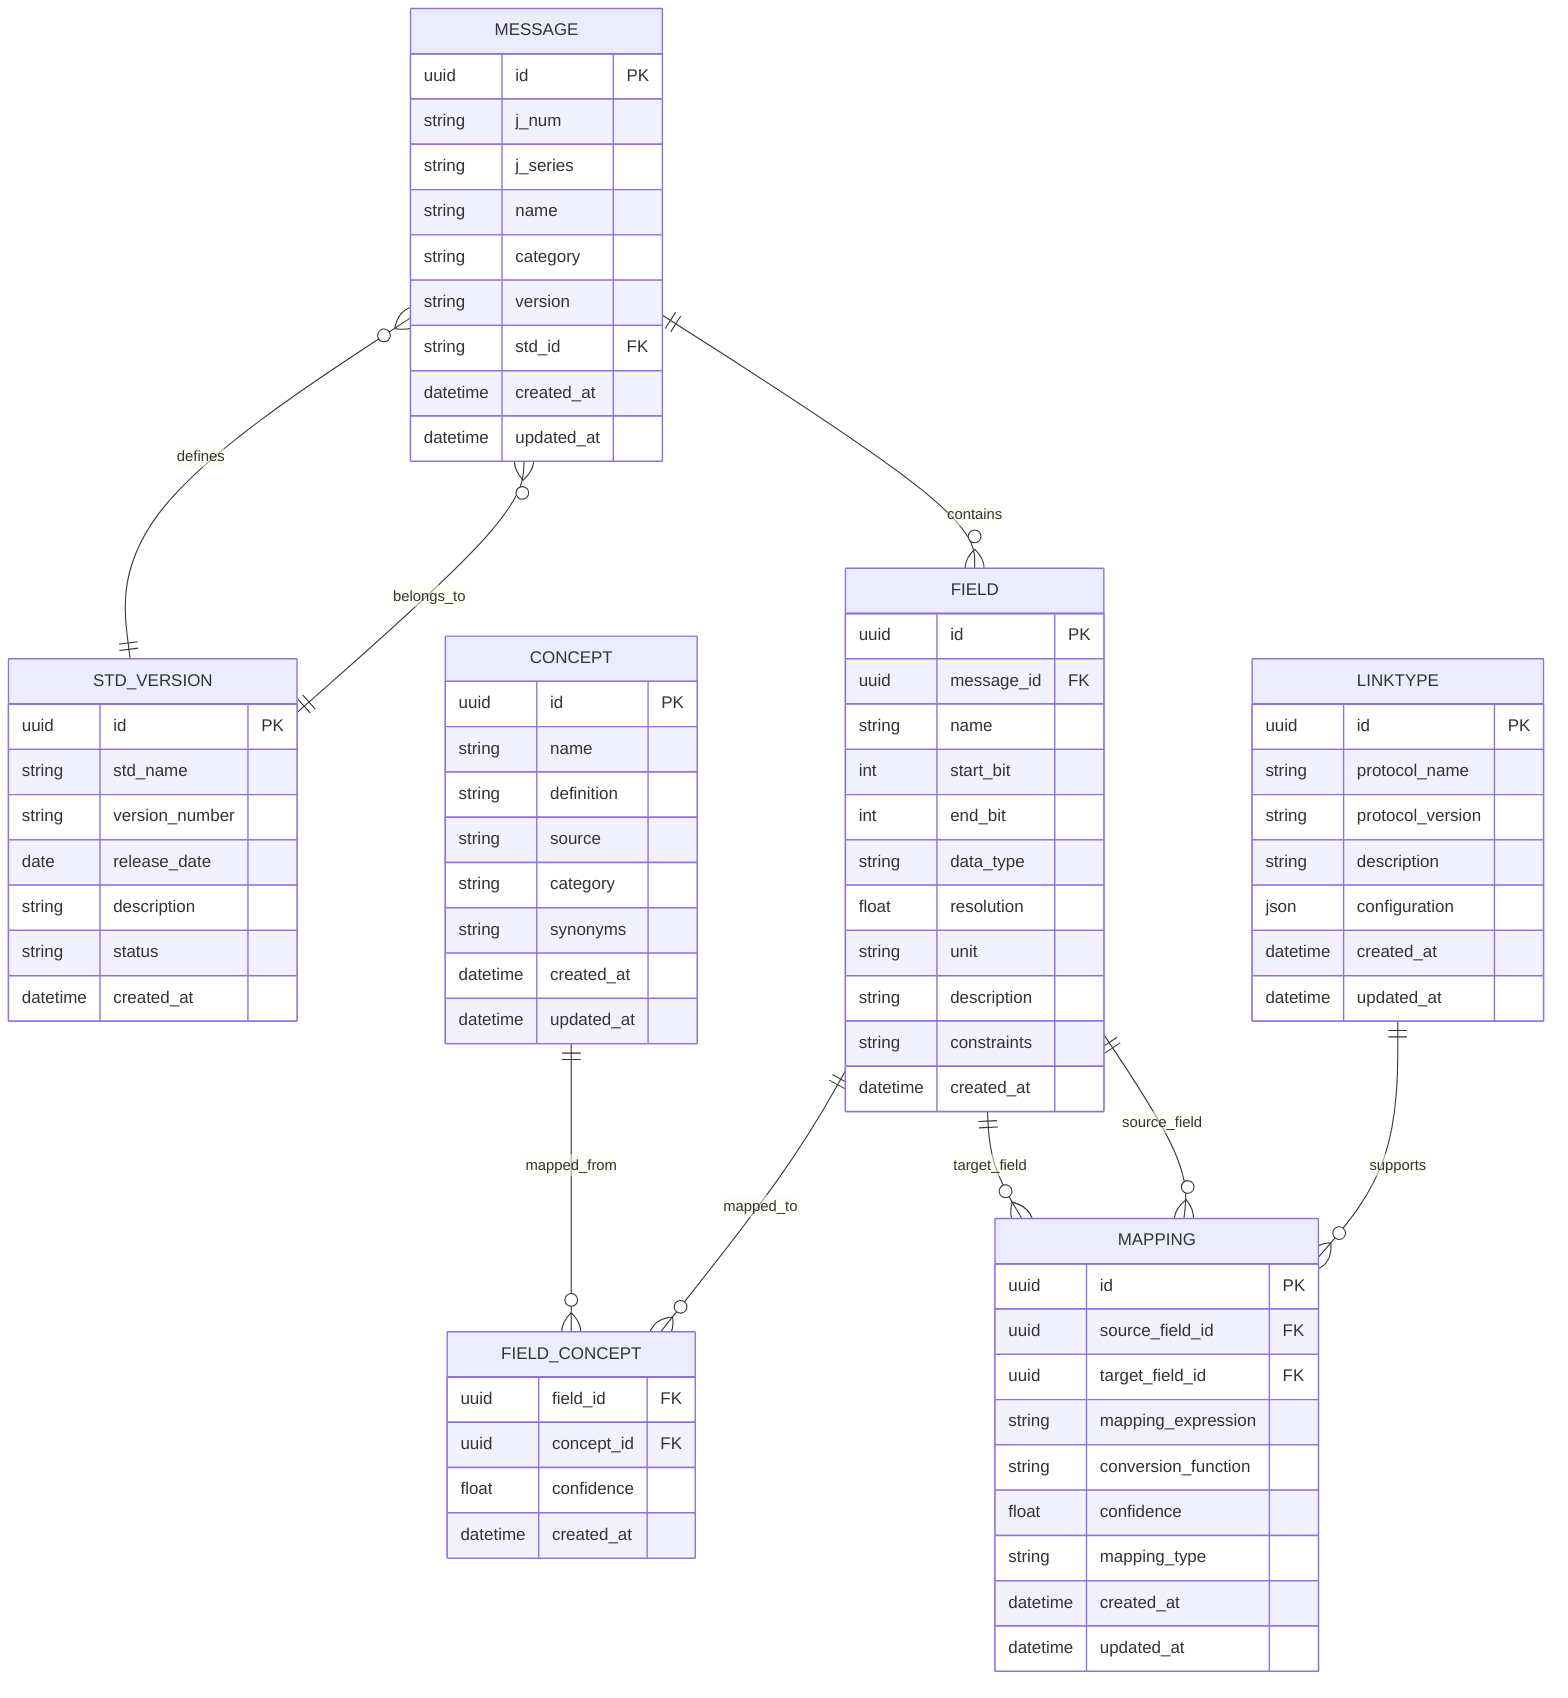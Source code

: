 erDiagram
    MESSAGE {
        uuid id PK
        string j_num
        string j_series
        string name
        string category
        string version
        string std_id FK
        datetime created_at
        datetime updated_at
    }
    
    FIELD {
        uuid id PK
        uuid message_id FK
        string name
        int start_bit
        int end_bit
        string data_type
        float resolution
        string unit
        string description
        string constraints
        datetime created_at
    }
    
    CONCEPT {
        uuid id PK
        string name
        string definition
        string source
        string category
        string synonyms
        datetime created_at
        datetime updated_at
    }
    
    MAPPING {
        uuid id PK
        uuid source_field_id FK
        uuid target_field_id FK
        string mapping_expression
        string conversion_function
        float confidence
        string mapping_type
        datetime created_at
        datetime updated_at
    }
    
    STD_VERSION {
        uuid id PK
        string std_name
        string version_number
        date release_date
        string description
        string status
        datetime created_at
    }
    
    LINKTYPE {
        uuid id PK
        string protocol_name
        string protocol_version
        string description
        json configuration
        datetime created_at
        datetime updated_at
    }
    
    FIELD_CONCEPT {
        uuid field_id FK
        uuid concept_id FK
        float confidence
        datetime created_at
    }
    
    MESSAGE ||--o{ FIELD : "contains"
    MESSAGE }o--|| STD_VERSION : "belongs_to"
    FIELD ||--o{ MAPPING : "source_field"
    FIELD ||--o{ MAPPING : "target_field"
    FIELD ||--o{ FIELD_CONCEPT : "mapped_to"
    CONCEPT ||--o{ FIELD_CONCEPT : "mapped_from"
    STD_VERSION ||--o{ MESSAGE : "defines"
    LINKTYPE ||--o{ MAPPING : "supports"